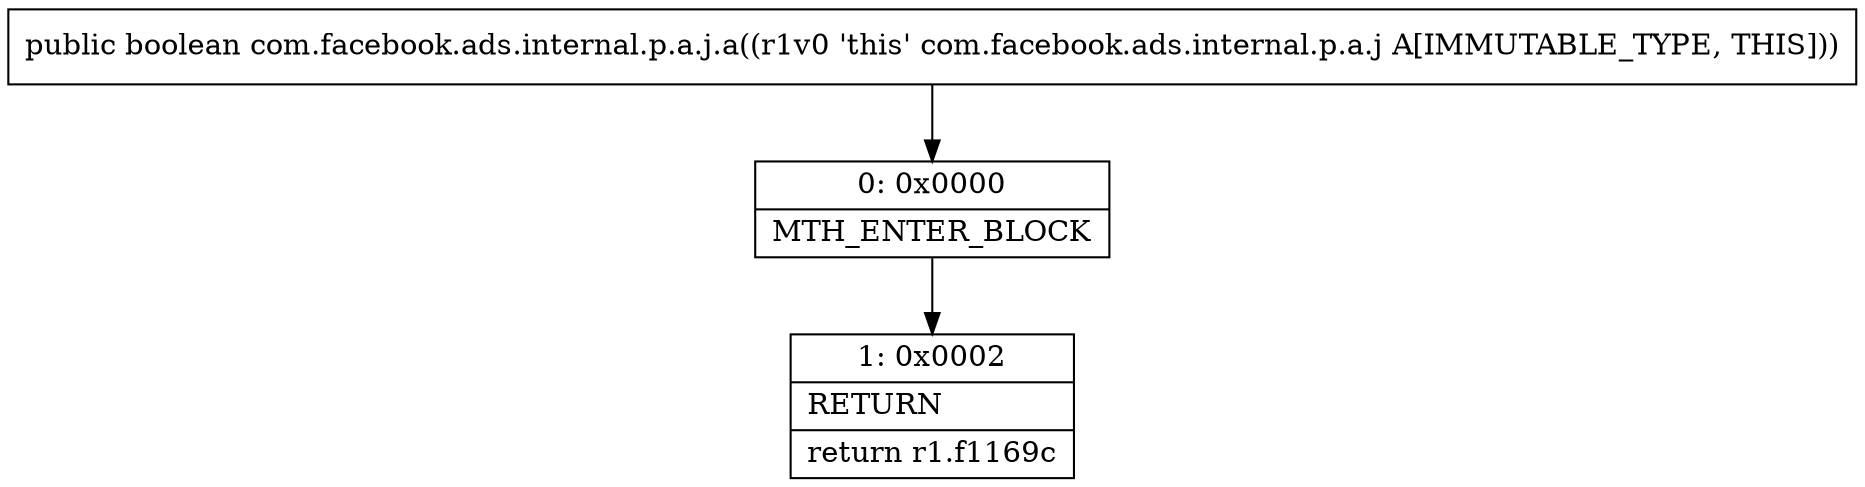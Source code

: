 digraph "CFG forcom.facebook.ads.internal.p.a.j.a()Z" {
Node_0 [shape=record,label="{0\:\ 0x0000|MTH_ENTER_BLOCK\l}"];
Node_1 [shape=record,label="{1\:\ 0x0002|RETURN\l|return r1.f1169c\l}"];
MethodNode[shape=record,label="{public boolean com.facebook.ads.internal.p.a.j.a((r1v0 'this' com.facebook.ads.internal.p.a.j A[IMMUTABLE_TYPE, THIS])) }"];
MethodNode -> Node_0;
Node_0 -> Node_1;
}

